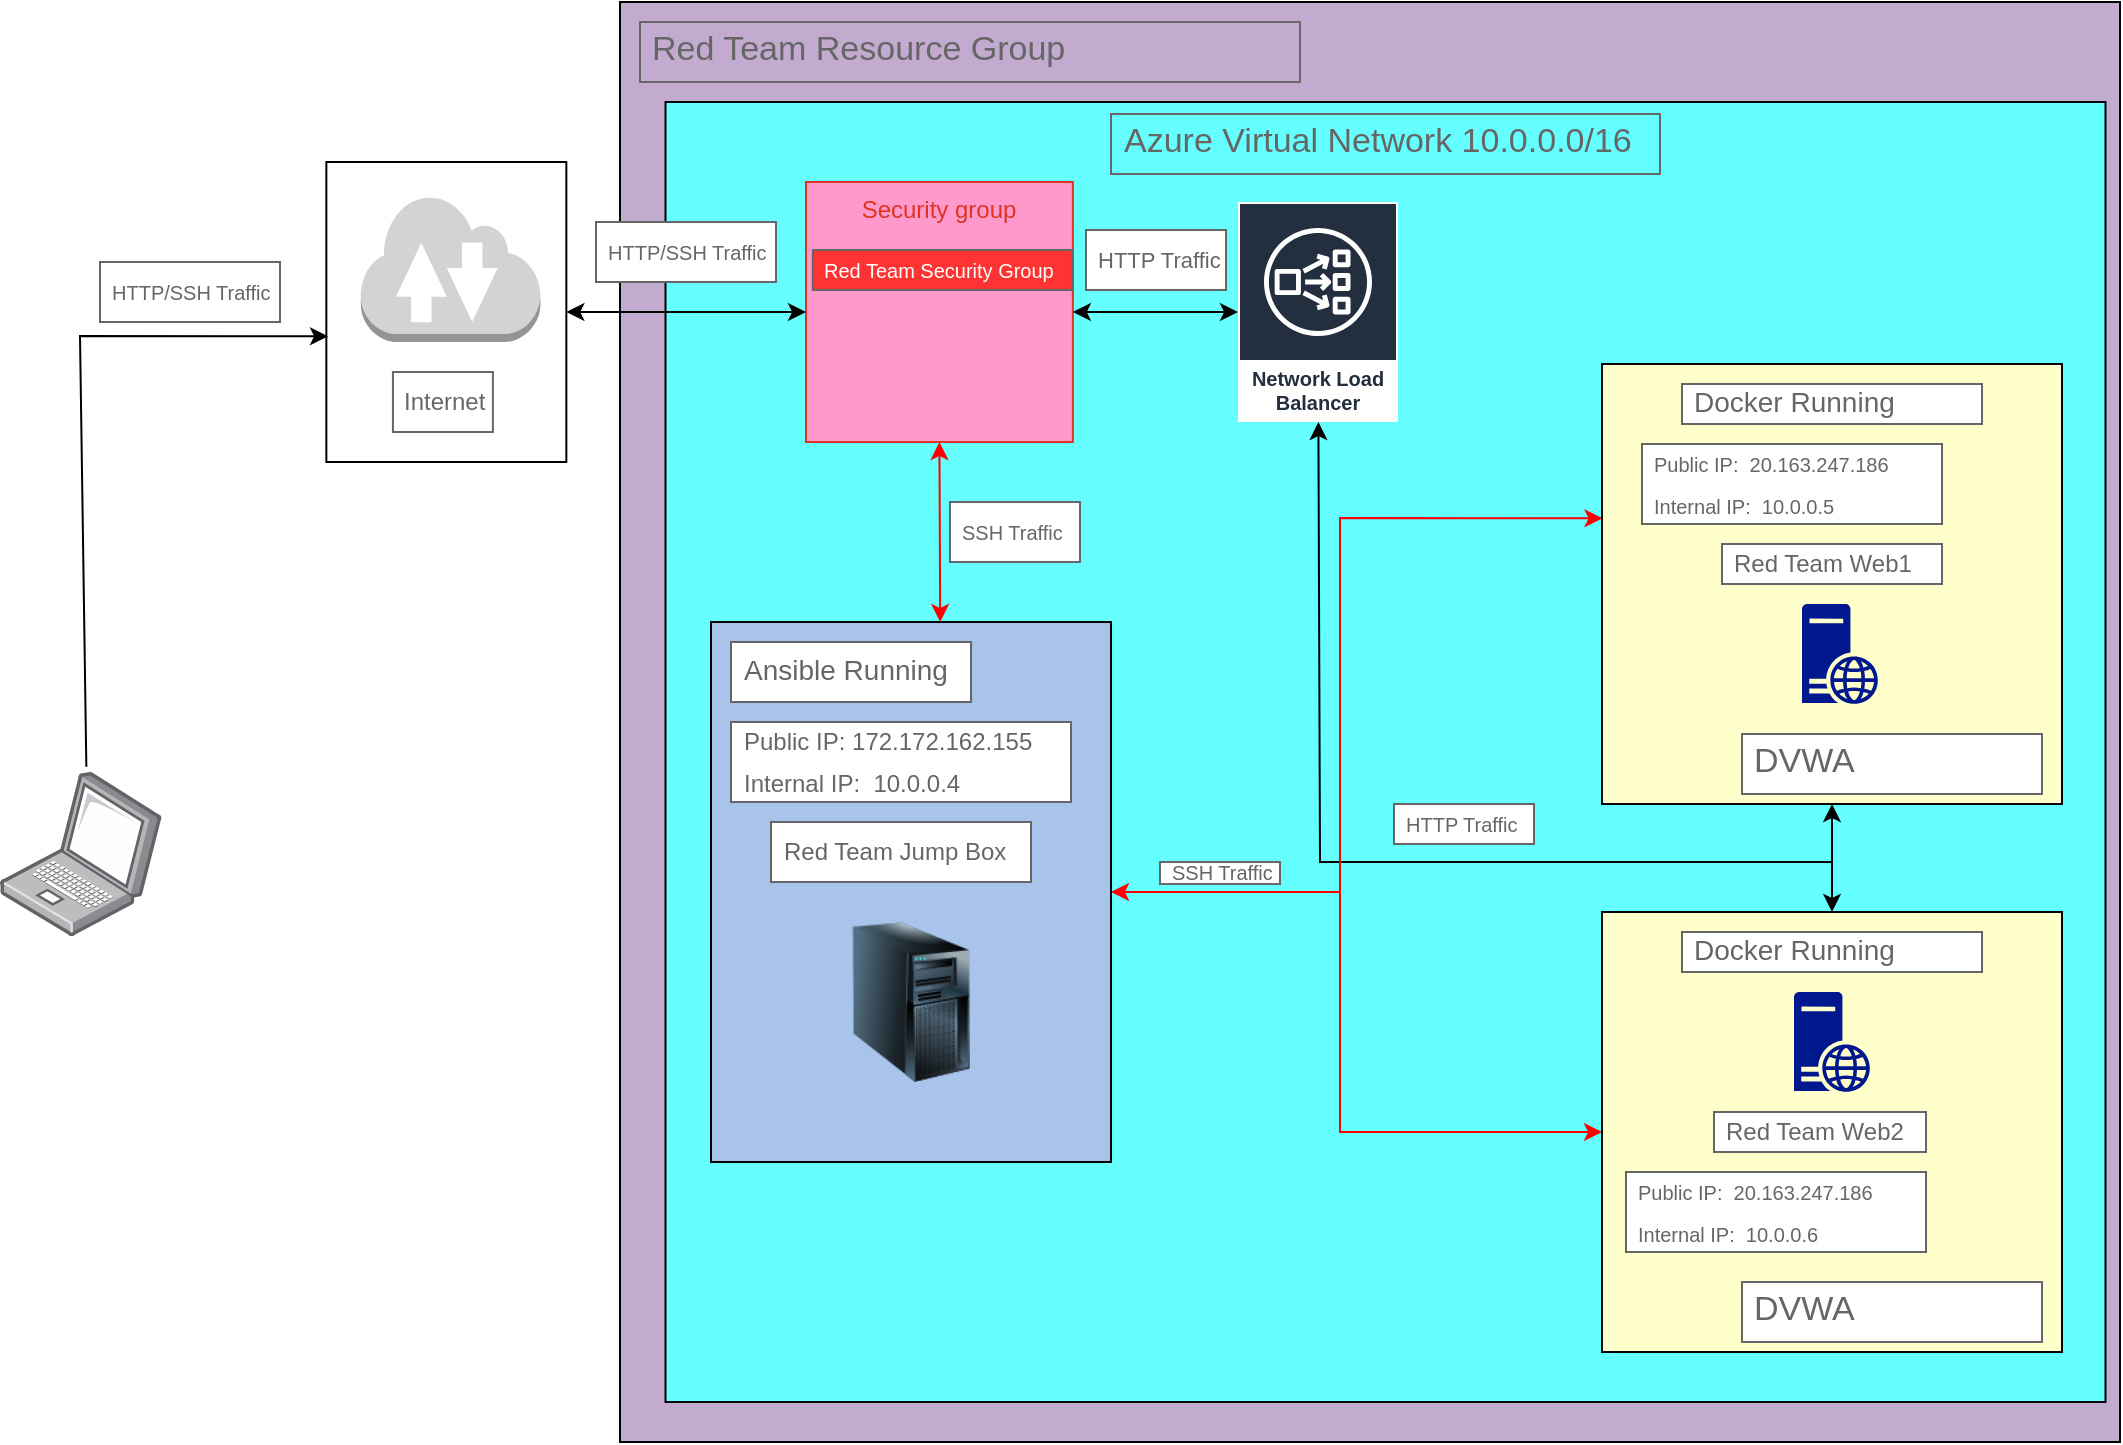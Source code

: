 <mxfile version="22.1.21" type="google">
  <diagram name="Page-1" id="3EQg6IPMI2sAyCoEFmYz">
    <mxGraphModel dx="1290" dy="522" grid="1" gridSize="10" guides="1" tooltips="1" connect="1" arrows="1" fold="1" page="1" pageScale="1" pageWidth="1100" pageHeight="850" math="0" shadow="0">
      <root>
        <mxCell id="0" />
        <mxCell id="1" parent="0" />
        <mxCell id="tpMU6fwVrqO-US92jkfs-21" value="" style="rounded=0;whiteSpace=wrap;html=1;fillColor=#C3ABD0;" parent="1" vertex="1">
          <mxGeometry x="340" y="10" width="750" height="720" as="geometry" />
        </mxCell>
        <mxCell id="0bwBVBcQvWmnDK7BvDgf-14" value="" style="rounded=0;whiteSpace=wrap;html=1;fillColor=#66FFFF;" parent="1" vertex="1">
          <mxGeometry x="362.75" y="60" width="720" height="650" as="geometry" />
        </mxCell>
        <mxCell id="tpMU6fwVrqO-US92jkfs-12" value="Network Load Balancer" style="sketch=0;outlineConnect=0;fontColor=#232F3E;gradientColor=none;strokeColor=#ffffff;fillColor=#232F3E;dashed=0;verticalLabelPosition=middle;verticalAlign=bottom;align=center;html=1;whiteSpace=wrap;fontSize=10;fontStyle=1;spacing=3;shape=mxgraph.aws4.productIcon;prIcon=mxgraph.aws4.network_load_balancer;" parent="1" vertex="1">
          <mxGeometry x="649" y="110" width="80" height="110" as="geometry" />
        </mxCell>
        <mxCell id="tpMU6fwVrqO-US92jkfs-22" value="Red Team Resource Group" style="strokeWidth=1;shadow=0;dashed=0;align=center;html=1;shape=mxgraph.mockup.text.textBox;fontColor=#666666;align=left;fontSize=17;spacingLeft=4;spacingTop=-3;whiteSpace=wrap;strokeColor=#666666;mainText=;fillColor=#C3ABD0;" parent="1" vertex="1">
          <mxGeometry x="350" y="20" width="330" height="30" as="geometry" />
        </mxCell>
        <mxCell id="tpMU6fwVrqO-US92jkfs-42" value="" style="group" parent="1" connectable="0" vertex="1">
          <mxGeometry x="831" y="191" width="230" height="220" as="geometry" />
        </mxCell>
        <mxCell id="tpMU6fwVrqO-US92jkfs-25" value="" style="rounded=0;whiteSpace=wrap;html=1;fillColor=#FFFFCC;" parent="tpMU6fwVrqO-US92jkfs-42" vertex="1">
          <mxGeometry width="230" height="220" as="geometry" />
        </mxCell>
        <mxCell id="tpMU6fwVrqO-US92jkfs-41" value="" style="group" parent="tpMU6fwVrqO-US92jkfs-42" connectable="0" vertex="1">
          <mxGeometry x="20" y="10" width="200" height="205" as="geometry" />
        </mxCell>
        <mxCell id="tpMU6fwVrqO-US92jkfs-27" value="DVWA" style="strokeWidth=1;shadow=0;dashed=0;align=center;html=1;shape=mxgraph.mockup.text.textBox;fontColor=#666666;align=left;fontSize=17;spacingLeft=4;spacingTop=-3;whiteSpace=wrap;strokeColor=#666666;mainText=" parent="tpMU6fwVrqO-US92jkfs-41" vertex="1">
          <mxGeometry x="50" y="175" width="150" height="30" as="geometry" />
        </mxCell>
        <mxCell id="tpMU6fwVrqO-US92jkfs-39" value="&lt;font style=&quot;font-size: 14px;&quot;&gt;Docker Running&lt;/font&gt;" style="strokeWidth=1;shadow=0;dashed=0;align=center;html=1;shape=mxgraph.mockup.text.textBox;fontColor=#666666;align=left;fontSize=17;spacingLeft=4;spacingTop=-3;whiteSpace=wrap;strokeColor=#666666;mainText=" parent="tpMU6fwVrqO-US92jkfs-41" vertex="1">
          <mxGeometry x="20" width="150" height="20" as="geometry" />
        </mxCell>
        <mxCell id="tpMU6fwVrqO-US92jkfs-15" value="&lt;font style=&quot;font-size: 10px;&quot;&gt;Public IP:&amp;nbsp; 20.163.247.186&lt;br&gt;Internal IP:&amp;nbsp; 10.0.0.5&lt;br&gt;&lt;/font&gt;" style="strokeWidth=1;shadow=0;dashed=0;align=center;html=1;shape=mxgraph.mockup.text.textBox;fontColor=#666666;align=left;fontSize=17;spacingLeft=4;spacingTop=-3;whiteSpace=wrap;strokeColor=#666666;mainText=" parent="tpMU6fwVrqO-US92jkfs-41" vertex="1">
          <mxGeometry y="30" width="150" height="40" as="geometry" />
        </mxCell>
        <mxCell id="u-J4SM2v9VkZH_lbVPo--1" value="" style="sketch=0;aspect=fixed;pointerEvents=1;shadow=0;dashed=0;html=1;strokeColor=none;labelPosition=center;verticalLabelPosition=bottom;verticalAlign=top;align=center;fillColor=#00188D;shape=mxgraph.mscae.enterprise.web_server" parent="tpMU6fwVrqO-US92jkfs-41" vertex="1">
          <mxGeometry x="80" y="110" width="38" height="50" as="geometry" />
        </mxCell>
        <mxCell id="u-J4SM2v9VkZH_lbVPo--3" value="&lt;font style=&quot;font-size: 12px;&quot;&gt;Red Team Web1&lt;/font&gt;" style="strokeWidth=1;shadow=0;dashed=0;align=center;html=1;shape=mxgraph.mockup.text.textBox;fontColor=#666666;align=left;fontSize=17;spacingLeft=4;spacingTop=-3;whiteSpace=wrap;strokeColor=#666666;mainText=" parent="tpMU6fwVrqO-US92jkfs-41" vertex="1">
          <mxGeometry x="40" y="80" width="110" height="20" as="geometry" />
        </mxCell>
        <mxCell id="tpMU6fwVrqO-US92jkfs-43" value="" style="group" parent="1" connectable="0" vertex="1">
          <mxGeometry x="831" y="465" width="230" height="220" as="geometry" />
        </mxCell>
        <mxCell id="tpMU6fwVrqO-US92jkfs-33" value="" style="rounded=0;whiteSpace=wrap;html=1;fillColor=#FFFFCC;" parent="tpMU6fwVrqO-US92jkfs-43" vertex="1">
          <mxGeometry width="230" height="220" as="geometry" />
        </mxCell>
        <mxCell id="tpMU6fwVrqO-US92jkfs-34" value="DVWA" style="strokeWidth=1;shadow=0;dashed=0;align=center;html=1;shape=mxgraph.mockup.text.textBox;fontColor=#666666;align=left;fontSize=17;spacingLeft=4;spacingTop=-3;whiteSpace=wrap;strokeColor=#666666;mainText=" parent="tpMU6fwVrqO-US92jkfs-43" vertex="1">
          <mxGeometry x="70" y="185" width="150" height="30" as="geometry" />
        </mxCell>
        <mxCell id="tpMU6fwVrqO-US92jkfs-40" value="&lt;font style=&quot;font-size: 14px;&quot;&gt;Docker Running&lt;/font&gt;" style="strokeWidth=1;shadow=0;dashed=0;align=center;html=1;shape=mxgraph.mockup.text.textBox;fontColor=#666666;align=left;fontSize=17;spacingLeft=4;spacingTop=-3;whiteSpace=wrap;strokeColor=#666666;mainText=" parent="tpMU6fwVrqO-US92jkfs-43" vertex="1">
          <mxGeometry x="40" y="10" width="150" height="20" as="geometry" />
        </mxCell>
        <mxCell id="tpMU6fwVrqO-US92jkfs-16" value="&lt;font style=&quot;font-size: 10px;&quot;&gt;Public IP:&amp;nbsp; 20.163.247.186&lt;br&gt;Internal IP:&amp;nbsp; 10.0.0.6&lt;br&gt;&lt;/font&gt;" style="strokeWidth=1;shadow=0;dashed=0;align=center;html=1;shape=mxgraph.mockup.text.textBox;fontColor=#666666;align=left;fontSize=17;spacingLeft=4;spacingTop=-3;whiteSpace=wrap;strokeColor=#666666;mainText=" parent="tpMU6fwVrqO-US92jkfs-43" vertex="1">
          <mxGeometry x="12" y="130" width="150" height="40" as="geometry" />
        </mxCell>
        <mxCell id="u-J4SM2v9VkZH_lbVPo--4" value="&lt;font style=&quot;font-size: 12px;&quot;&gt;Red Team Web2&lt;/font&gt;" style="strokeWidth=1;shadow=0;dashed=0;align=center;html=1;shape=mxgraph.mockup.text.textBox;fontColor=#666666;align=left;fontSize=17;spacingLeft=4;spacingTop=-3;whiteSpace=wrap;strokeColor=#666666;mainText=" parent="tpMU6fwVrqO-US92jkfs-43" vertex="1">
          <mxGeometry x="56" y="100" width="106" height="20" as="geometry" />
        </mxCell>
        <mxCell id="u-J4SM2v9VkZH_lbVPo--2" value="" style="sketch=0;aspect=fixed;pointerEvents=1;shadow=0;dashed=0;html=1;strokeColor=none;labelPosition=center;verticalLabelPosition=bottom;verticalAlign=top;align=center;fillColor=#00188D;shape=mxgraph.mscae.enterprise.web_server" parent="tpMU6fwVrqO-US92jkfs-43" vertex="1">
          <mxGeometry x="96" y="40" width="38" height="50" as="geometry" />
        </mxCell>
        <mxCell id="tpMU6fwVrqO-US92jkfs-47" value="" style="image;points=[];aspect=fixed;html=1;align=center;shadow=0;dashed=0;image=img/lib/allied_telesis/computer_and_terminals/Laptop.svg;" parent="1" vertex="1">
          <mxGeometry x="30.0" y="395" width="80.85" height="82" as="geometry" />
        </mxCell>
        <mxCell id="tpMU6fwVrqO-US92jkfs-54" value="" style="group" parent="1" connectable="0" vertex="1">
          <mxGeometry x="385.5" y="320" width="200" height="270" as="geometry" />
        </mxCell>
        <mxCell id="tpMU6fwVrqO-US92jkfs-52" value="" style="rounded=0;whiteSpace=wrap;html=1;fillColor=#A9C4EB;" parent="tpMU6fwVrqO-US92jkfs-54" vertex="1">
          <mxGeometry width="200" height="270" as="geometry" />
        </mxCell>
        <mxCell id="tpMU6fwVrqO-US92jkfs-10" value="&lt;font style=&quot;font-size: 12px;&quot;&gt;Public IP: 172.172.162.155&lt;br&gt;Internal IP:&amp;nbsp; 10.0.0.4&lt;br&gt;&lt;/font&gt;" style="strokeWidth=1;shadow=0;dashed=0;align=center;html=1;shape=mxgraph.mockup.text.textBox;fontColor=#666666;align=left;fontSize=17;spacingLeft=4;spacingTop=-3;whiteSpace=wrap;strokeColor=#666666;mainText=" parent="tpMU6fwVrqO-US92jkfs-54" vertex="1">
          <mxGeometry x="10" y="50" width="170" height="40" as="geometry" />
        </mxCell>
        <mxCell id="tpMU6fwVrqO-US92jkfs-4" value="" style="image;html=1;image=img/lib/clip_art/computers/Server_Tower_128x128.png" parent="tpMU6fwVrqO-US92jkfs-54" vertex="1">
          <mxGeometry x="60" y="150" width="80" height="80" as="geometry" />
        </mxCell>
        <mxCell id="tpMU6fwVrqO-US92jkfs-5" value="&lt;font style=&quot;font-size: 12px;&quot;&gt;Red Team Jump Box&lt;/font&gt;" style="strokeWidth=1;shadow=0;dashed=0;align=center;html=1;shape=mxgraph.mockup.text.textBox;fontColor=#666666;align=left;fontSize=17;spacingLeft=4;spacingTop=-3;whiteSpace=wrap;strokeColor=#666666;mainText=" parent="tpMU6fwVrqO-US92jkfs-54" vertex="1">
          <mxGeometry x="30" y="100" width="130" height="30" as="geometry" />
        </mxCell>
        <mxCell id="tpMU6fwVrqO-US92jkfs-53" value="&lt;font style=&quot;font-size: 14px;&quot;&gt;Ansible Running&lt;/font&gt;" style="strokeWidth=1;shadow=0;dashed=0;align=center;html=1;shape=mxgraph.mockup.text.textBox;fontColor=#666666;align=left;fontSize=17;spacingLeft=4;spacingTop=-3;whiteSpace=wrap;strokeColor=#666666;mainText=" parent="tpMU6fwVrqO-US92jkfs-54" vertex="1">
          <mxGeometry x="10" y="10" width="120" height="30" as="geometry" />
        </mxCell>
        <mxCell id="tpMU6fwVrqO-US92jkfs-68" value="&lt;font style=&quot;font-size: 10px;&quot;&gt;HTTP/SSH Traffic&lt;/font&gt;" style="strokeWidth=1;shadow=0;dashed=0;align=center;html=1;shape=mxgraph.mockup.text.textBox;fontColor=#666666;align=left;fontSize=17;spacingLeft=4;spacingTop=-3;whiteSpace=wrap;strokeColor=#666666;mainText=" parent="1" vertex="1">
          <mxGeometry x="80" y="140" width="90" height="30" as="geometry" />
        </mxCell>
        <mxCell id="0bwBVBcQvWmnDK7BvDgf-3" value="" style="group" parent="1" vertex="1" connectable="0">
          <mxGeometry x="433" y="100" width="133.42" height="130" as="geometry" />
        </mxCell>
        <mxCell id="tpMU6fwVrqO-US92jkfs-56" value="Security group" style="fillColor=#FF99CC;strokeColor=#DD3522;verticalAlign=top;fontStyle=0;fontColor=#DD3522;whiteSpace=wrap;html=1;" parent="0bwBVBcQvWmnDK7BvDgf-3" vertex="1">
          <mxGeometry width="133.42" height="130" as="geometry" />
        </mxCell>
        <mxCell id="tpMU6fwVrqO-US92jkfs-65" value="&lt;font color=&quot;#ffffff&quot; style=&quot;font-size: 10px;&quot;&gt;Red Team Security Group&lt;/font&gt;" style="strokeWidth=1;shadow=0;dashed=0;align=center;html=1;shape=mxgraph.mockup.text.textBox;fontColor=#666666;align=left;fontSize=17;spacingLeft=4;spacingTop=-3;whiteSpace=wrap;strokeColor=#666666;mainText=;fillColor=#FF3333;" parent="0bwBVBcQvWmnDK7BvDgf-3" vertex="1">
          <mxGeometry x="3.42" y="34" width="130" height="20" as="geometry" />
        </mxCell>
        <mxCell id="0bwBVBcQvWmnDK7BvDgf-4" value="" style="group" parent="1" vertex="1" connectable="0">
          <mxGeometry x="193.17" y="90" width="120.0" height="150" as="geometry" />
        </mxCell>
        <mxCell id="tpMU6fwVrqO-US92jkfs-69" value="" style="rounded=0;whiteSpace=wrap;html=1;" parent="0bwBVBcQvWmnDK7BvDgf-4" vertex="1">
          <mxGeometry width="120" height="150" as="geometry" />
        </mxCell>
        <mxCell id="tpMU6fwVrqO-US92jkfs-35" value="" style="outlineConnect=0;dashed=0;verticalLabelPosition=bottom;verticalAlign=top;align=center;html=1;shape=mxgraph.aws3.internet_2;fillColor=#D2D3D3;gradientColor=none;" parent="0bwBVBcQvWmnDK7BvDgf-4" vertex="1">
          <mxGeometry x="17.25" y="16" width="89.75" height="74" as="geometry" />
        </mxCell>
        <mxCell id="tpMU6fwVrqO-US92jkfs-71" value="&lt;font style=&quot;font-size: 12px;&quot;&gt;Internet&lt;/font&gt;" style="strokeWidth=1;shadow=0;dashed=0;align=center;html=1;shape=mxgraph.mockup.text.textBox;fontColor=#666666;align=left;fontSize=17;spacingLeft=4;spacingTop=-3;whiteSpace=wrap;strokeColor=#666666;mainText=" parent="0bwBVBcQvWmnDK7BvDgf-4" vertex="1">
          <mxGeometry x="33.29" y="105" width="50" height="30" as="geometry" />
        </mxCell>
        <mxCell id="0bwBVBcQvWmnDK7BvDgf-5" value="" style="endArrow=classic;html=1;rounded=0;entryX=0.007;entryY=0.581;entryDx=0;entryDy=0;entryPerimeter=0;exitX=0.534;exitY=-0.032;exitDx=0;exitDy=0;exitPerimeter=0;" parent="1" source="tpMU6fwVrqO-US92jkfs-47" target="tpMU6fwVrqO-US92jkfs-69" edge="1">
          <mxGeometry width="50" height="50" relative="1" as="geometry">
            <mxPoint x="70" y="310" as="sourcePoint" />
            <mxPoint x="120" y="260" as="targetPoint" />
            <Array as="points">
              <mxPoint x="70" y="177" />
            </Array>
          </mxGeometry>
        </mxCell>
        <mxCell id="0bwBVBcQvWmnDK7BvDgf-6" value="&lt;font style=&quot;font-size: 10px;&quot;&gt;HTTP/SSH Traffic&lt;/font&gt;" style="strokeWidth=1;shadow=0;dashed=0;align=center;html=1;shape=mxgraph.mockup.text.textBox;fontColor=#666666;align=left;fontSize=17;spacingLeft=4;spacingTop=-3;whiteSpace=wrap;strokeColor=#666666;mainText=" parent="1" vertex="1">
          <mxGeometry x="328" y="120" width="90" height="30" as="geometry" />
        </mxCell>
        <mxCell id="0bwBVBcQvWmnDK7BvDgf-7" value="" style="endArrow=classic;startArrow=classic;html=1;rounded=0;entryX=0;entryY=0.5;entryDx=0;entryDy=0;exitX=1;exitY=0.5;exitDx=0;exitDy=0;" parent="1" source="tpMU6fwVrqO-US92jkfs-69" target="tpMU6fwVrqO-US92jkfs-56" edge="1">
          <mxGeometry width="50" height="50" relative="1" as="geometry">
            <mxPoint x="350" y="170" as="sourcePoint" />
            <mxPoint x="400" y="120" as="targetPoint" />
          </mxGeometry>
        </mxCell>
        <mxCell id="0bwBVBcQvWmnDK7BvDgf-8" value="" style="endArrow=classic;startArrow=classic;html=1;rounded=0;entryX=0.5;entryY=1;entryDx=0;entryDy=0;exitX=0.573;exitY=0;exitDx=0;exitDy=0;exitPerimeter=0;strokeColor=#FF0000;" parent="1" source="tpMU6fwVrqO-US92jkfs-52" target="tpMU6fwVrqO-US92jkfs-56" edge="1">
          <mxGeometry width="50" height="50" relative="1" as="geometry">
            <mxPoint x="520" y="300" as="sourcePoint" />
            <mxPoint x="570" y="250" as="targetPoint" />
          </mxGeometry>
        </mxCell>
        <mxCell id="0bwBVBcQvWmnDK7BvDgf-9" value="&lt;font style=&quot;font-size: 10px;&quot;&gt;SSH Traffic&lt;/font&gt;" style="strokeWidth=1;shadow=0;dashed=0;align=center;html=1;shape=mxgraph.mockup.text.textBox;fontColor=#666666;align=left;fontSize=17;spacingLeft=4;spacingTop=-3;whiteSpace=wrap;strokeColor=#666666;mainText=" parent="1" vertex="1">
          <mxGeometry x="505" y="260" width="65" height="30" as="geometry" />
        </mxCell>
        <mxCell id="0bwBVBcQvWmnDK7BvDgf-10" value="&lt;font style=&quot;font-size: 11px;&quot;&gt;HTTP Traffic&lt;/font&gt;" style="strokeWidth=1;shadow=0;dashed=0;align=center;html=1;shape=mxgraph.mockup.text.textBox;fontColor=#666666;align=left;fontSize=17;spacingLeft=4;spacingTop=-3;whiteSpace=wrap;strokeColor=#666666;mainText=" parent="1" vertex="1">
          <mxGeometry x="573" y="124" width="70" height="30" as="geometry" />
        </mxCell>
        <mxCell id="0bwBVBcQvWmnDK7BvDgf-12" value="" style="endArrow=classic;startArrow=classic;html=1;rounded=0;exitX=1;exitY=0.5;exitDx=0;exitDy=0;" parent="1" source="tpMU6fwVrqO-US92jkfs-56" target="tpMU6fwVrqO-US92jkfs-12" edge="1">
          <mxGeometry width="50" height="50" relative="1" as="geometry">
            <mxPoint x="610" y="300" as="sourcePoint" />
            <mxPoint x="660" y="250" as="targetPoint" />
          </mxGeometry>
        </mxCell>
        <mxCell id="0bwBVBcQvWmnDK7BvDgf-15" value="Azure Virtual Network 10.0.0.0/16" style="strokeWidth=1;shadow=0;dashed=0;align=center;html=1;shape=mxgraph.mockup.text.textBox;fontColor=#666666;align=left;fontSize=17;spacingLeft=4;spacingTop=-3;whiteSpace=wrap;strokeColor=#666666;mainText=;fillColor=none;" parent="1" vertex="1">
          <mxGeometry x="585.5" y="66" width="274.5" height="30" as="geometry" />
        </mxCell>
        <mxCell id="0bwBVBcQvWmnDK7BvDgf-16" value="" style="endArrow=classic;startArrow=classic;html=1;rounded=0;entryX=0.5;entryY=0;entryDx=0;entryDy=0;" parent="1" source="tpMU6fwVrqO-US92jkfs-12" target="tpMU6fwVrqO-US92jkfs-33" edge="1">
          <mxGeometry width="50" height="50" relative="1" as="geometry">
            <mxPoint x="711" y="390" as="sourcePoint" />
            <mxPoint x="761" y="340" as="targetPoint" />
            <Array as="points">
              <mxPoint x="690" y="440" />
              <mxPoint x="946" y="440" />
            </Array>
          </mxGeometry>
        </mxCell>
        <mxCell id="0bwBVBcQvWmnDK7BvDgf-18" value="&lt;font style=&quot;font-size: 10px;&quot;&gt;HTTP Traffic&lt;/font&gt;" style="strokeWidth=1;shadow=0;dashed=0;align=center;html=1;shape=mxgraph.mockup.text.textBox;fontColor=#666666;align=left;fontSize=17;spacingLeft=4;spacingTop=-3;whiteSpace=wrap;strokeColor=#666666;mainText=" parent="1" vertex="1">
          <mxGeometry x="727" y="411" width="70" height="20" as="geometry" />
        </mxCell>
        <mxCell id="0bwBVBcQvWmnDK7BvDgf-19" value="" style="endArrow=classic;startArrow=classic;html=1;rounded=0;entryX=0;entryY=0.5;entryDx=0;entryDy=0;exitX=1;exitY=0.5;exitDx=0;exitDy=0;strokeColor=#FF0000;" parent="1" source="tpMU6fwVrqO-US92jkfs-52" target="tpMU6fwVrqO-US92jkfs-33" edge="1">
          <mxGeometry width="50" height="50" relative="1" as="geometry">
            <mxPoint x="695" y="580" as="sourcePoint" />
            <mxPoint x="745" y="530" as="targetPoint" />
            <Array as="points">
              <mxPoint x="700" y="455" />
              <mxPoint x="700" y="575" />
            </Array>
          </mxGeometry>
        </mxCell>
        <mxCell id="0bwBVBcQvWmnDK7BvDgf-20" value="&lt;font style=&quot;font-size: 10px;&quot;&gt;SSH Traffic&lt;/font&gt;" style="strokeWidth=1;shadow=0;dashed=0;align=center;html=1;shape=mxgraph.mockup.text.textBox;fontColor=#666666;align=left;fontSize=17;spacingLeft=4;spacingTop=-3;whiteSpace=wrap;strokeColor=#666666;mainText=" parent="1" vertex="1">
          <mxGeometry x="610" y="440" width="60" height="11" as="geometry" />
        </mxCell>
        <mxCell id="0bwBVBcQvWmnDK7BvDgf-21" value="" style="endArrow=classic;html=1;rounded=0;entryX=0.5;entryY=1;entryDx=0;entryDy=0;" parent="1" target="tpMU6fwVrqO-US92jkfs-25" edge="1">
          <mxGeometry width="50" height="50" relative="1" as="geometry">
            <mxPoint x="946" y="440" as="sourcePoint" />
            <mxPoint x="848.5" y="430" as="targetPoint" />
          </mxGeometry>
        </mxCell>
        <mxCell id="0bwBVBcQvWmnDK7BvDgf-22" value="" style="endArrow=classic;html=1;rounded=0;entryX=0.001;entryY=0.369;entryDx=0;entryDy=0;entryPerimeter=0;strokeColor=#FF0000;" parent="1" edge="1">
          <mxGeometry width="50" height="50" relative="1" as="geometry">
            <mxPoint x="700" y="456" as="sourcePoint" />
            <mxPoint x="831.23" y="268.18" as="targetPoint" />
            <Array as="points">
              <mxPoint x="700" y="268" />
            </Array>
          </mxGeometry>
        </mxCell>
      </root>
    </mxGraphModel>
  </diagram>
</mxfile>
